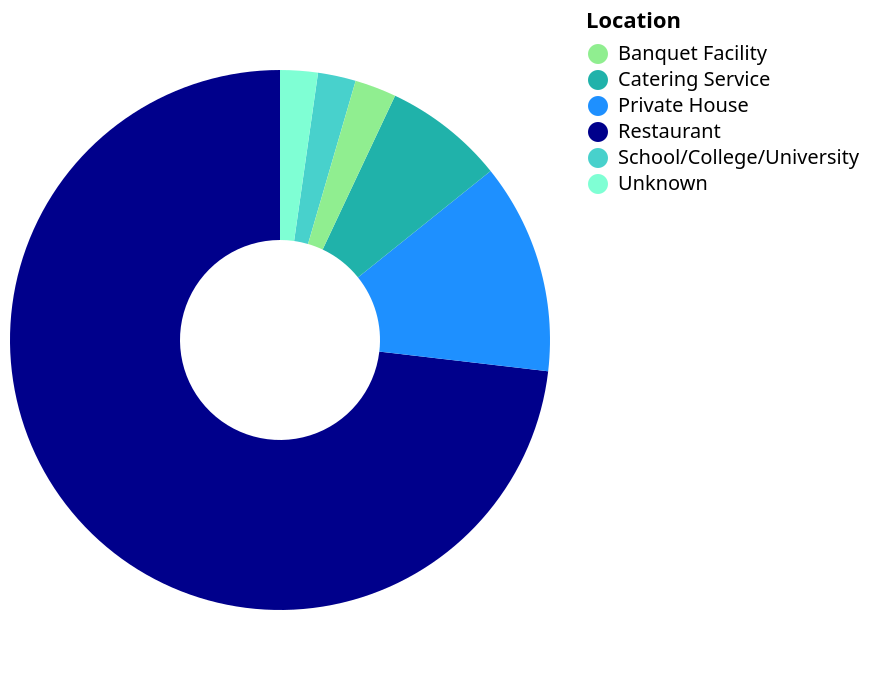 {
  "$schema": "https://vega.github.io/schema/vega-lite/v4.json",
  "width": 270,
  "height": 330,
  "description": "A simple donut chart with embedded data.",
  "data": {
    "values": [
      {"Location": "Restaurant", "count": 11536},
      {"Location": "Private House", "count": 1989},
      {"Location": "Catering Service", "count": 1140},
      {"Location": "School/College/University", "count": 358},
      {"Location": "Unknown", "count": 355},
      {"Location": "Banquet Facility", "count": 392}
    ]
  },
  "mark": {"type": "arc", "innerRadius": 50},
  "encoding": {
    "theta": {"field": "count", "type": "quantitative"},
    "color": {
      "field": "Location",
      "type": "nominal",
      "scale": {
        "range": [
          "#90EE90",
          "#20B2AA",
          "#1E90FF",
          "#00008B",
          "#48D1CC",
          "#7FFFD4"
        ]
      }
    },
    "order": {"field": "count", "sort": "ascending"},
    "tooltip": [
      {"field": "Location", "type": "nominal"},
      {"field": "count", "type": "quantitative"}
    ]
  },
  "view": {"stroke": null},
  "config": {}
}
